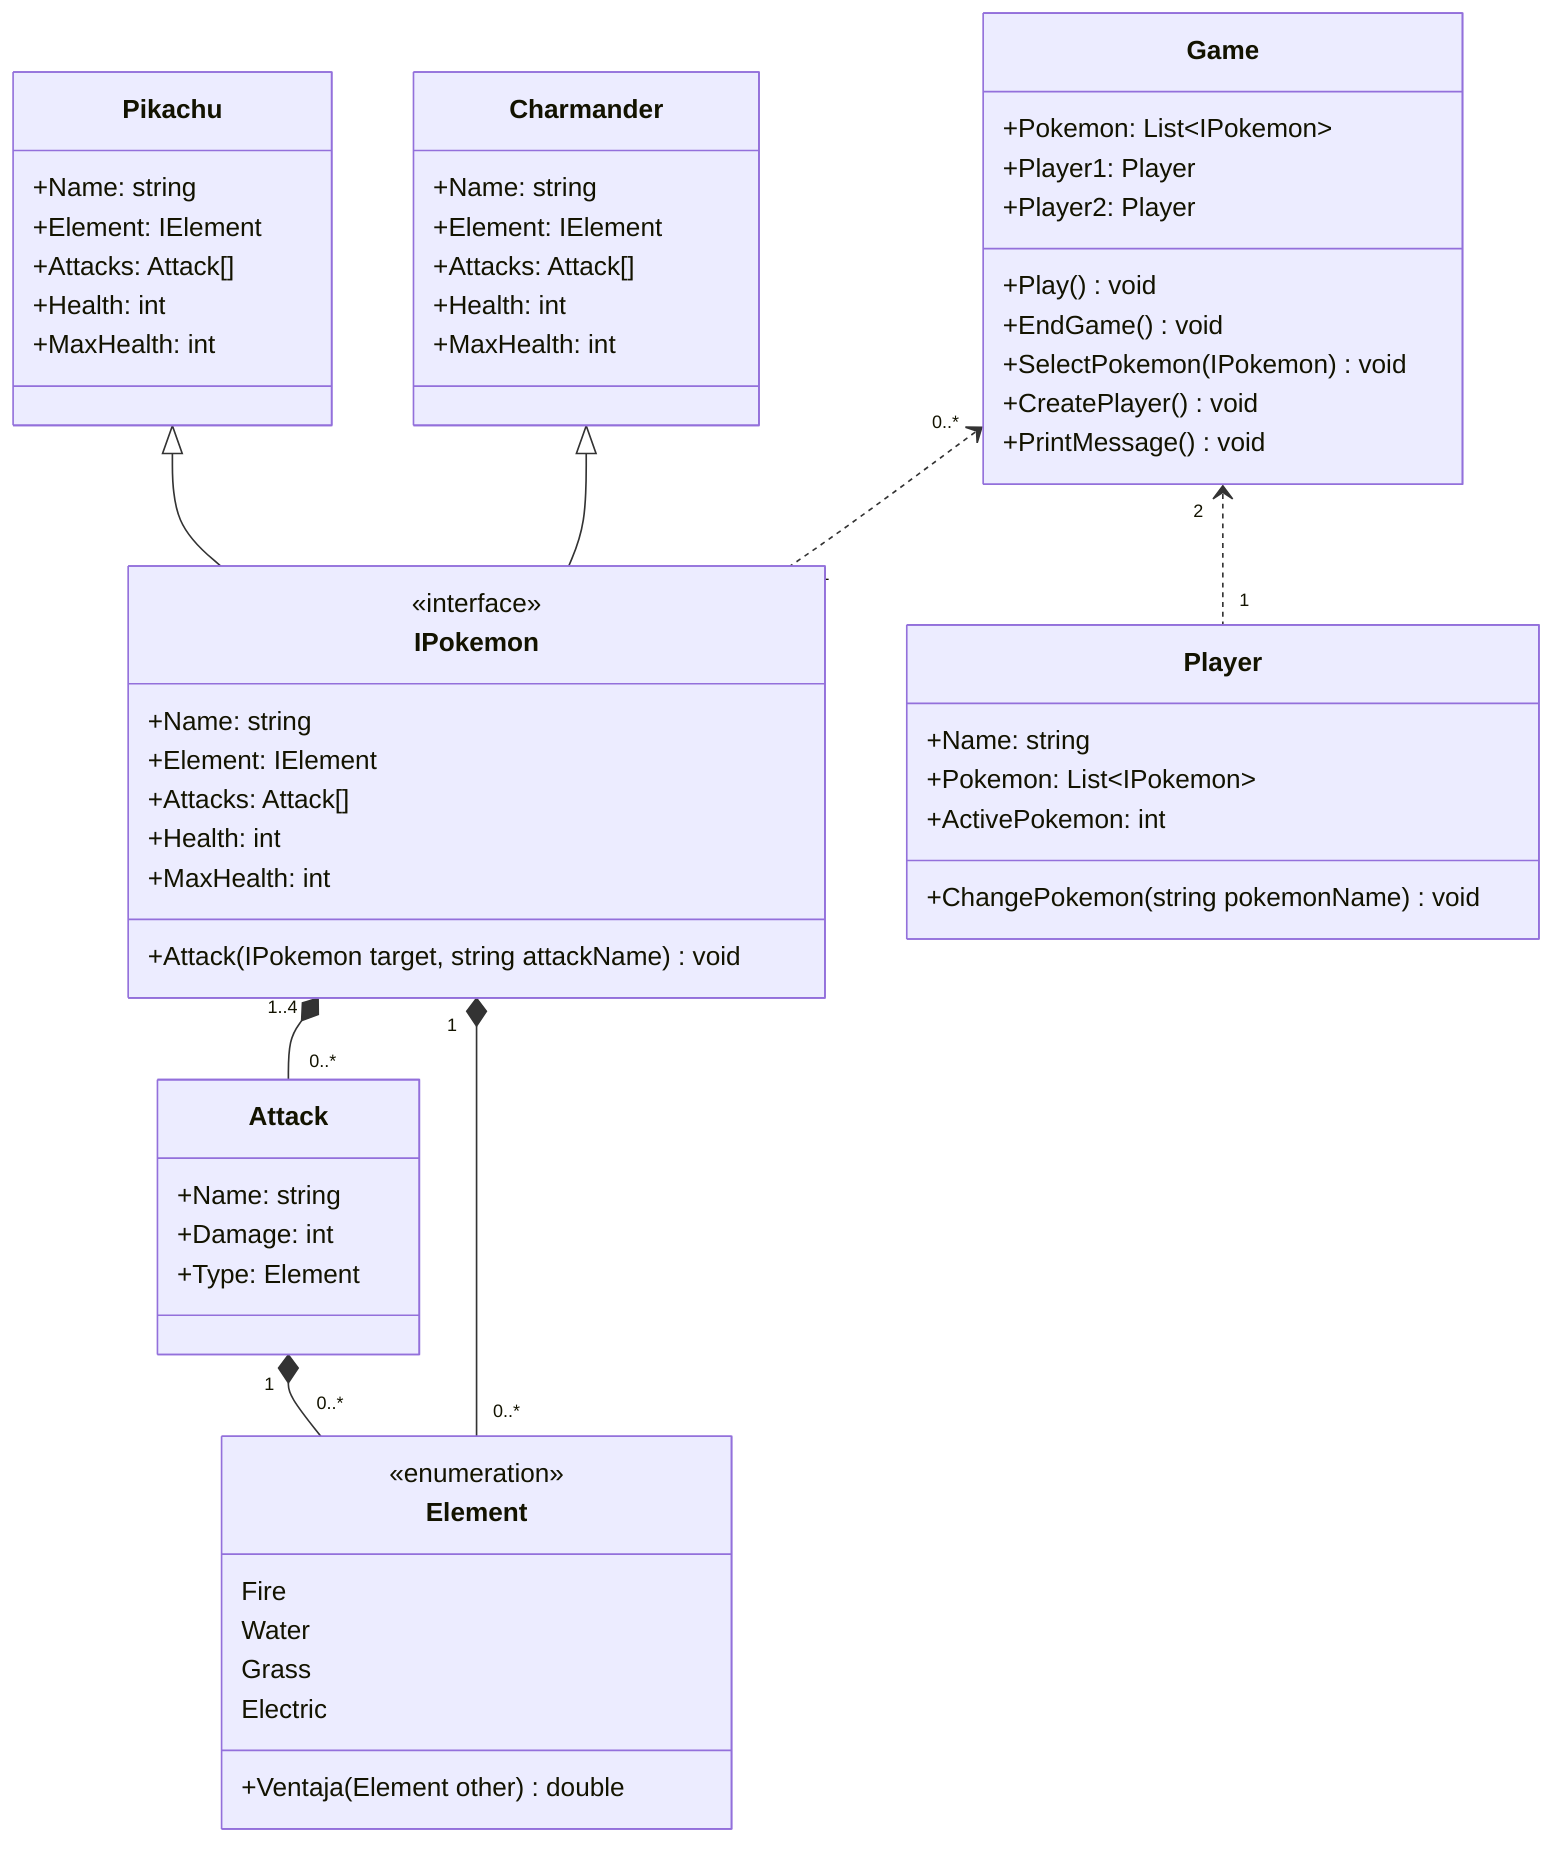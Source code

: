 %% Quedó precioso, ya sé
classDiagram
   accTitle: Diagrama de Clases Proyecto Final

   class Game {
     +Pokemon: List~IPokemon~
     +Player1: Player
     +Player2: Player

     +Play() void
     +EndGame() void
     +SelectPokemon(IPokemon) void
     +CreatePlayer() void
     +PrintMessage() void
   }
   Game "0..*" <.. "1" IPokemon
   Game "2" <.. "1" Player

   <<interface>> IPokemon
   class IPokemon {
     +Name: string
     +Element: IElement
     +Attacks: Attack[]
     +Health: int
     +MaxHealth: int

     +Attack(IPokemon target, string attackName) void
   }
   IPokemon "1" *-- "0..*" Element
   IPokemon "1..4" *-- "0..*" Attack
   <<enumeration>> Element
   class Element {
     Fire
     Water
     Grass
     Electric

     +Ventaja(Element other) double
   }

   class Attack {
     +Name: string
     +Damage: int
     +Type: Element
   }
   Attack "1" *-- "0..*" Element

   class Player {
     +Name: string
     +Pokemon: List~IPokemon~
     +ActivePokemon: int

     +ChangePokemon(string pokemonName) void
   }

   class Charmander {
     +Name: string
     +Element: IElement
     +Attacks: Attack[]
     +Health: int
     +MaxHealth: int
   }
   Charmander <|-- IPokemon

   class Pikachu {
     +Name: string
     +Element: IElement
     +Attacks: Attack[]
     +Health: int
     +MaxHealth: int
   }
   Pikachu <|-- IPokemon
